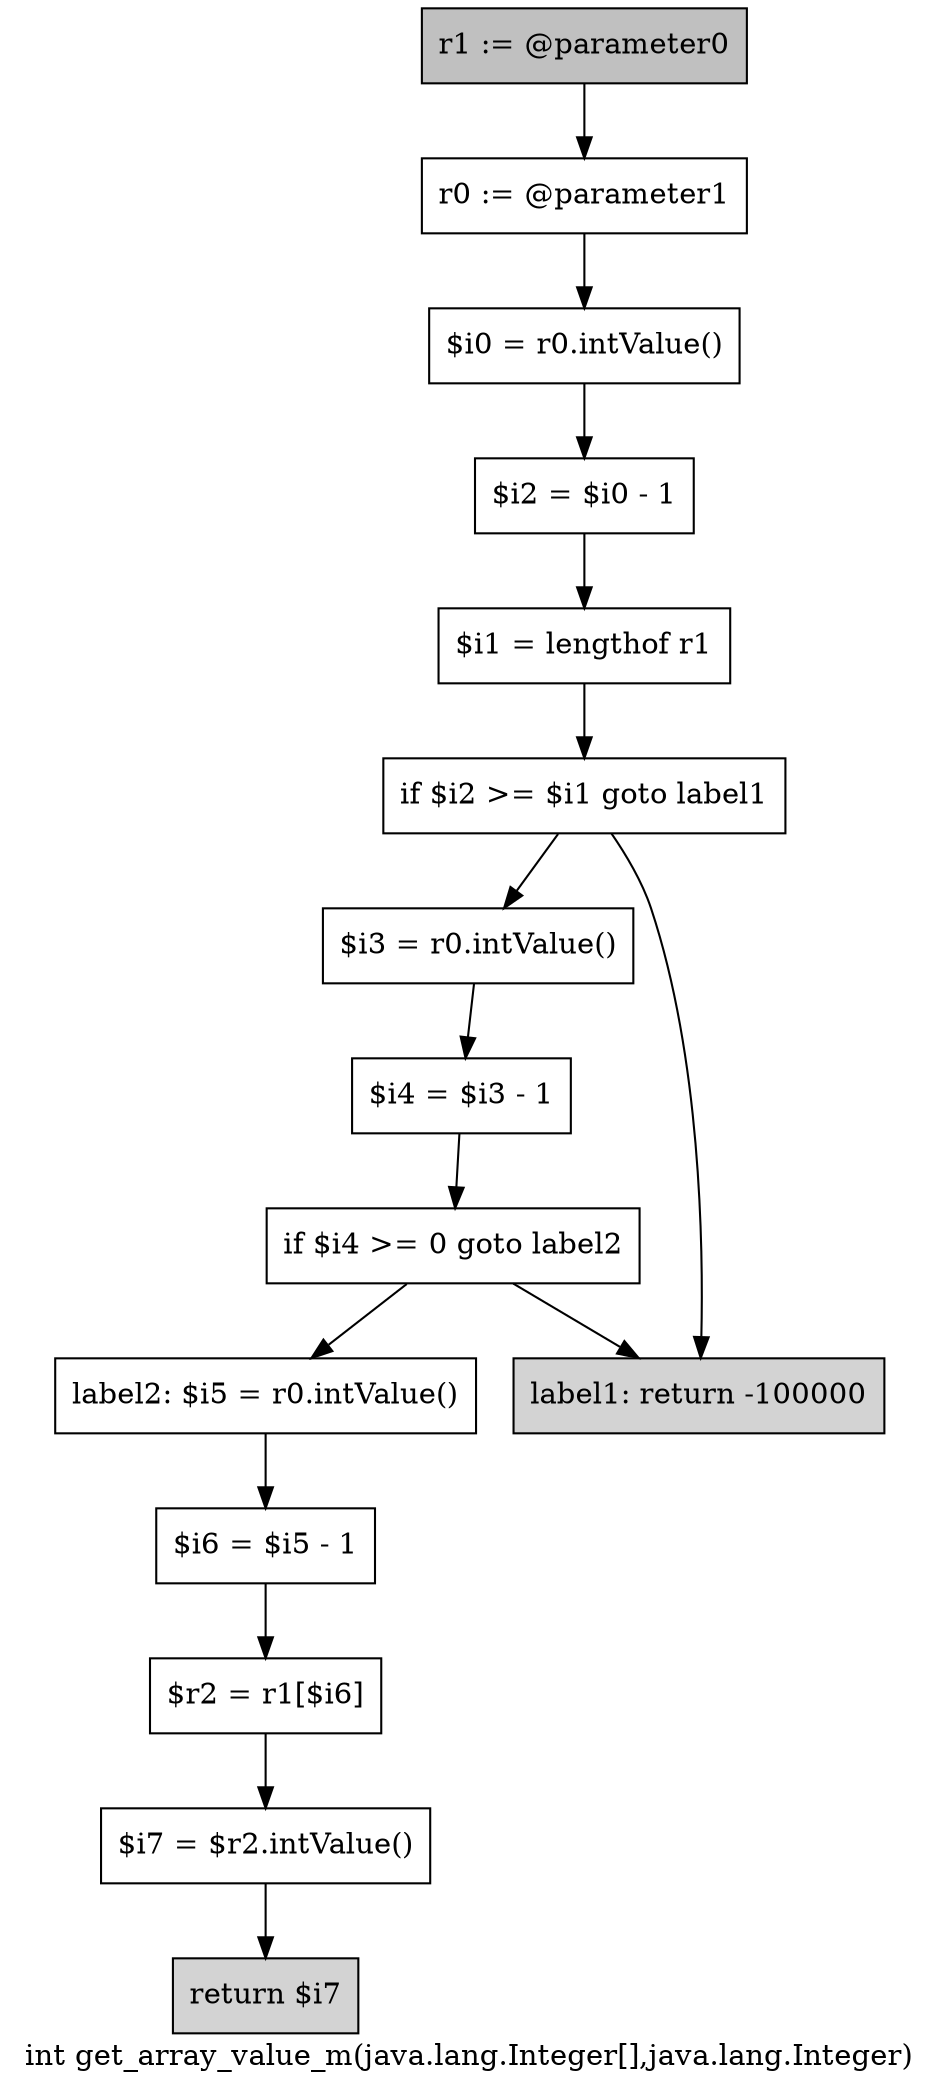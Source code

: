digraph "int get_array_value_m(java.lang.Integer[],java.lang.Integer)" {
    label="int get_array_value_m(java.lang.Integer[],java.lang.Integer)";
    node [shape=box];
    "0" [style=filled,fillcolor=gray,label="r1 := @parameter0",];
    "1" [label="r0 := @parameter1",];
    "0"->"1";
    "2" [label="$i0 = r0.intValue()",];
    "1"->"2";
    "3" [label="$i2 = $i0 - 1",];
    "2"->"3";
    "4" [label="$i1 = lengthof r1",];
    "3"->"4";
    "5" [label="if $i2 >= $i1 goto label1",];
    "4"->"5";
    "6" [label="$i3 = r0.intValue()",];
    "5"->"6";
    "9" [style=filled,fillcolor=lightgray,label="label1: return -100000",];
    "5"->"9";
    "7" [label="$i4 = $i3 - 1",];
    "6"->"7";
    "8" [label="if $i4 >= 0 goto label2",];
    "7"->"8";
    "8"->"9";
    "10" [label="label2: $i5 = r0.intValue()",];
    "8"->"10";
    "11" [label="$i6 = $i5 - 1",];
    "10"->"11";
    "12" [label="$r2 = r1[$i6]",];
    "11"->"12";
    "13" [label="$i7 = $r2.intValue()",];
    "12"->"13";
    "14" [style=filled,fillcolor=lightgray,label="return $i7",];
    "13"->"14";
}
